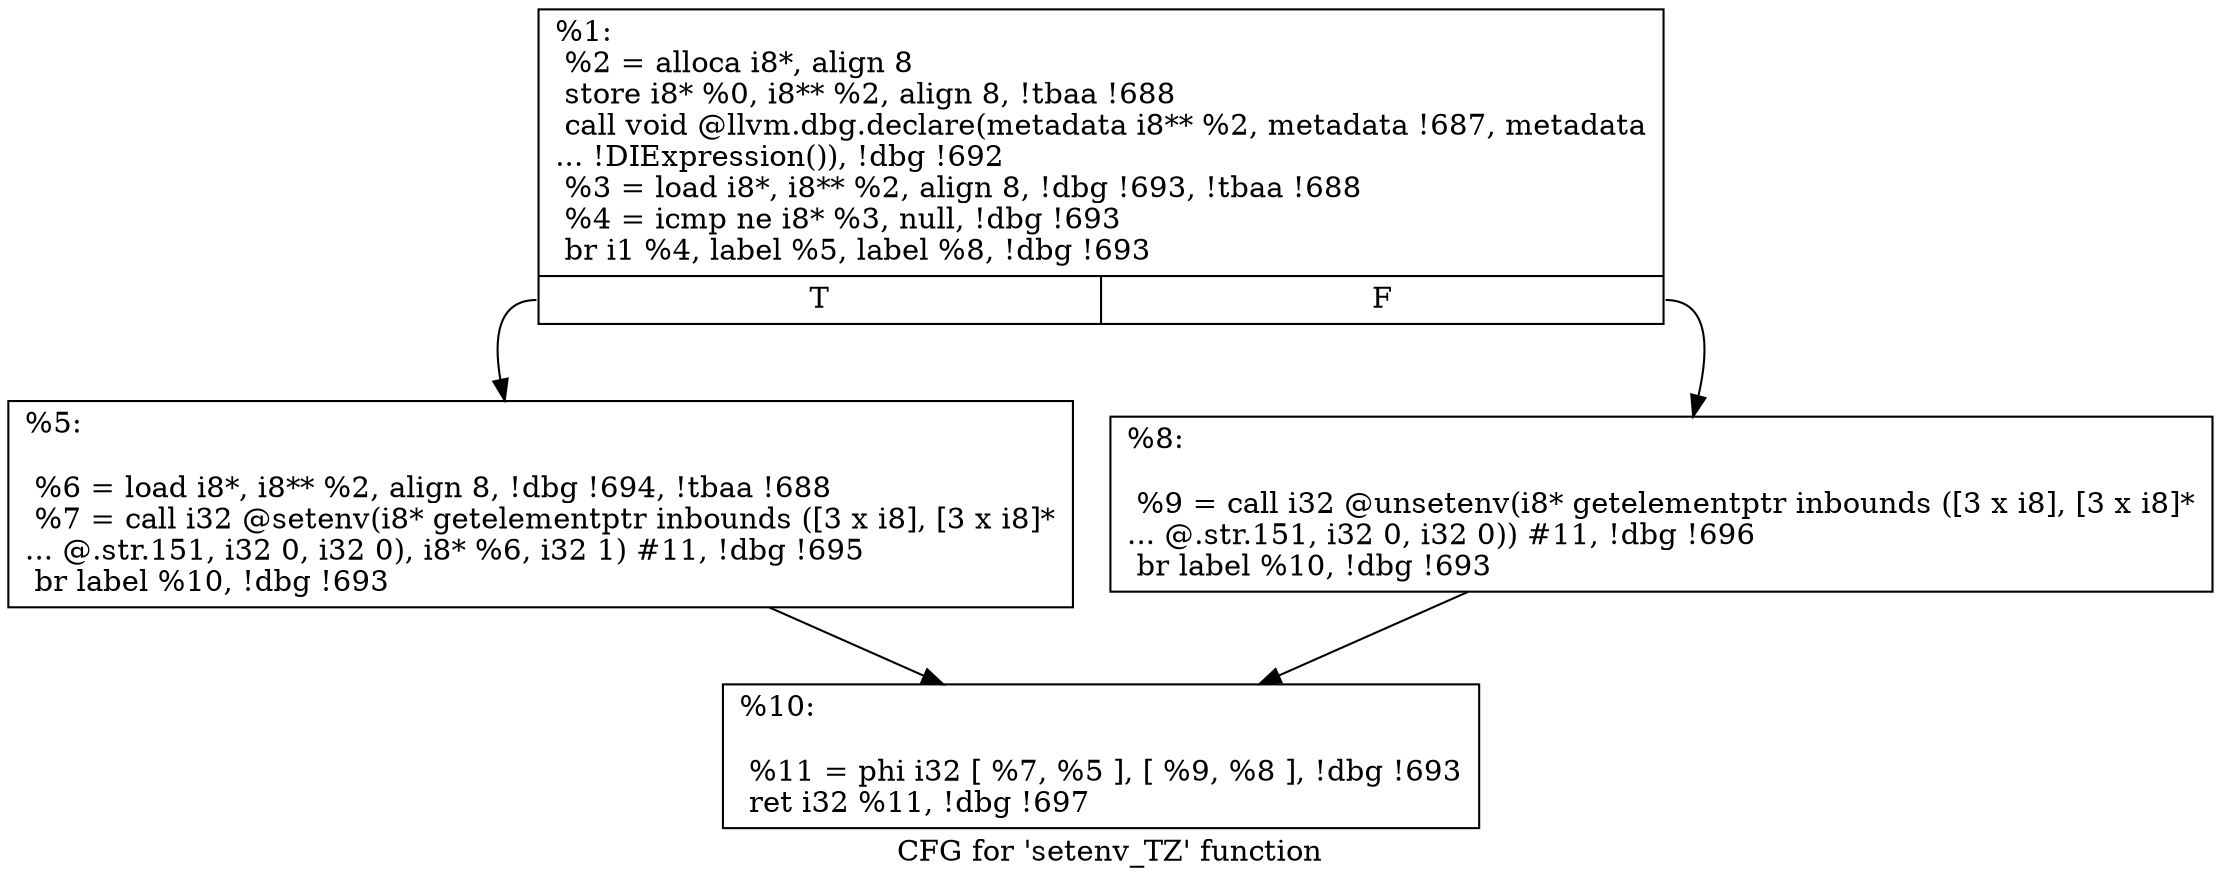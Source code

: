 digraph "CFG for 'setenv_TZ' function" {
	label="CFG for 'setenv_TZ' function";

	Node0x22c02a0 [shape=record,label="{%1:\l  %2 = alloca i8*, align 8\l  store i8* %0, i8** %2, align 8, !tbaa !688\l  call void @llvm.dbg.declare(metadata i8** %2, metadata !687, metadata\l... !DIExpression()), !dbg !692\l  %3 = load i8*, i8** %2, align 8, !dbg !693, !tbaa !688\l  %4 = icmp ne i8* %3, null, !dbg !693\l  br i1 %4, label %5, label %8, !dbg !693\l|{<s0>T|<s1>F}}"];
	Node0x22c02a0:s0 -> Node0x22c0350;
	Node0x22c02a0:s1 -> Node0x22c03a0;
	Node0x22c0350 [shape=record,label="{%5:\l\l  %6 = load i8*, i8** %2, align 8, !dbg !694, !tbaa !688\l  %7 = call i32 @setenv(i8* getelementptr inbounds ([3 x i8], [3 x i8]*\l... @.str.151, i32 0, i32 0), i8* %6, i32 1) #11, !dbg !695\l  br label %10, !dbg !693\l}"];
	Node0x22c0350 -> Node0x22c03f0;
	Node0x22c03a0 [shape=record,label="{%8:\l\l  %9 = call i32 @unsetenv(i8* getelementptr inbounds ([3 x i8], [3 x i8]*\l... @.str.151, i32 0, i32 0)) #11, !dbg !696\l  br label %10, !dbg !693\l}"];
	Node0x22c03a0 -> Node0x22c03f0;
	Node0x22c03f0 [shape=record,label="{%10:\l\l  %11 = phi i32 [ %7, %5 ], [ %9, %8 ], !dbg !693\l  ret i32 %11, !dbg !697\l}"];
}
